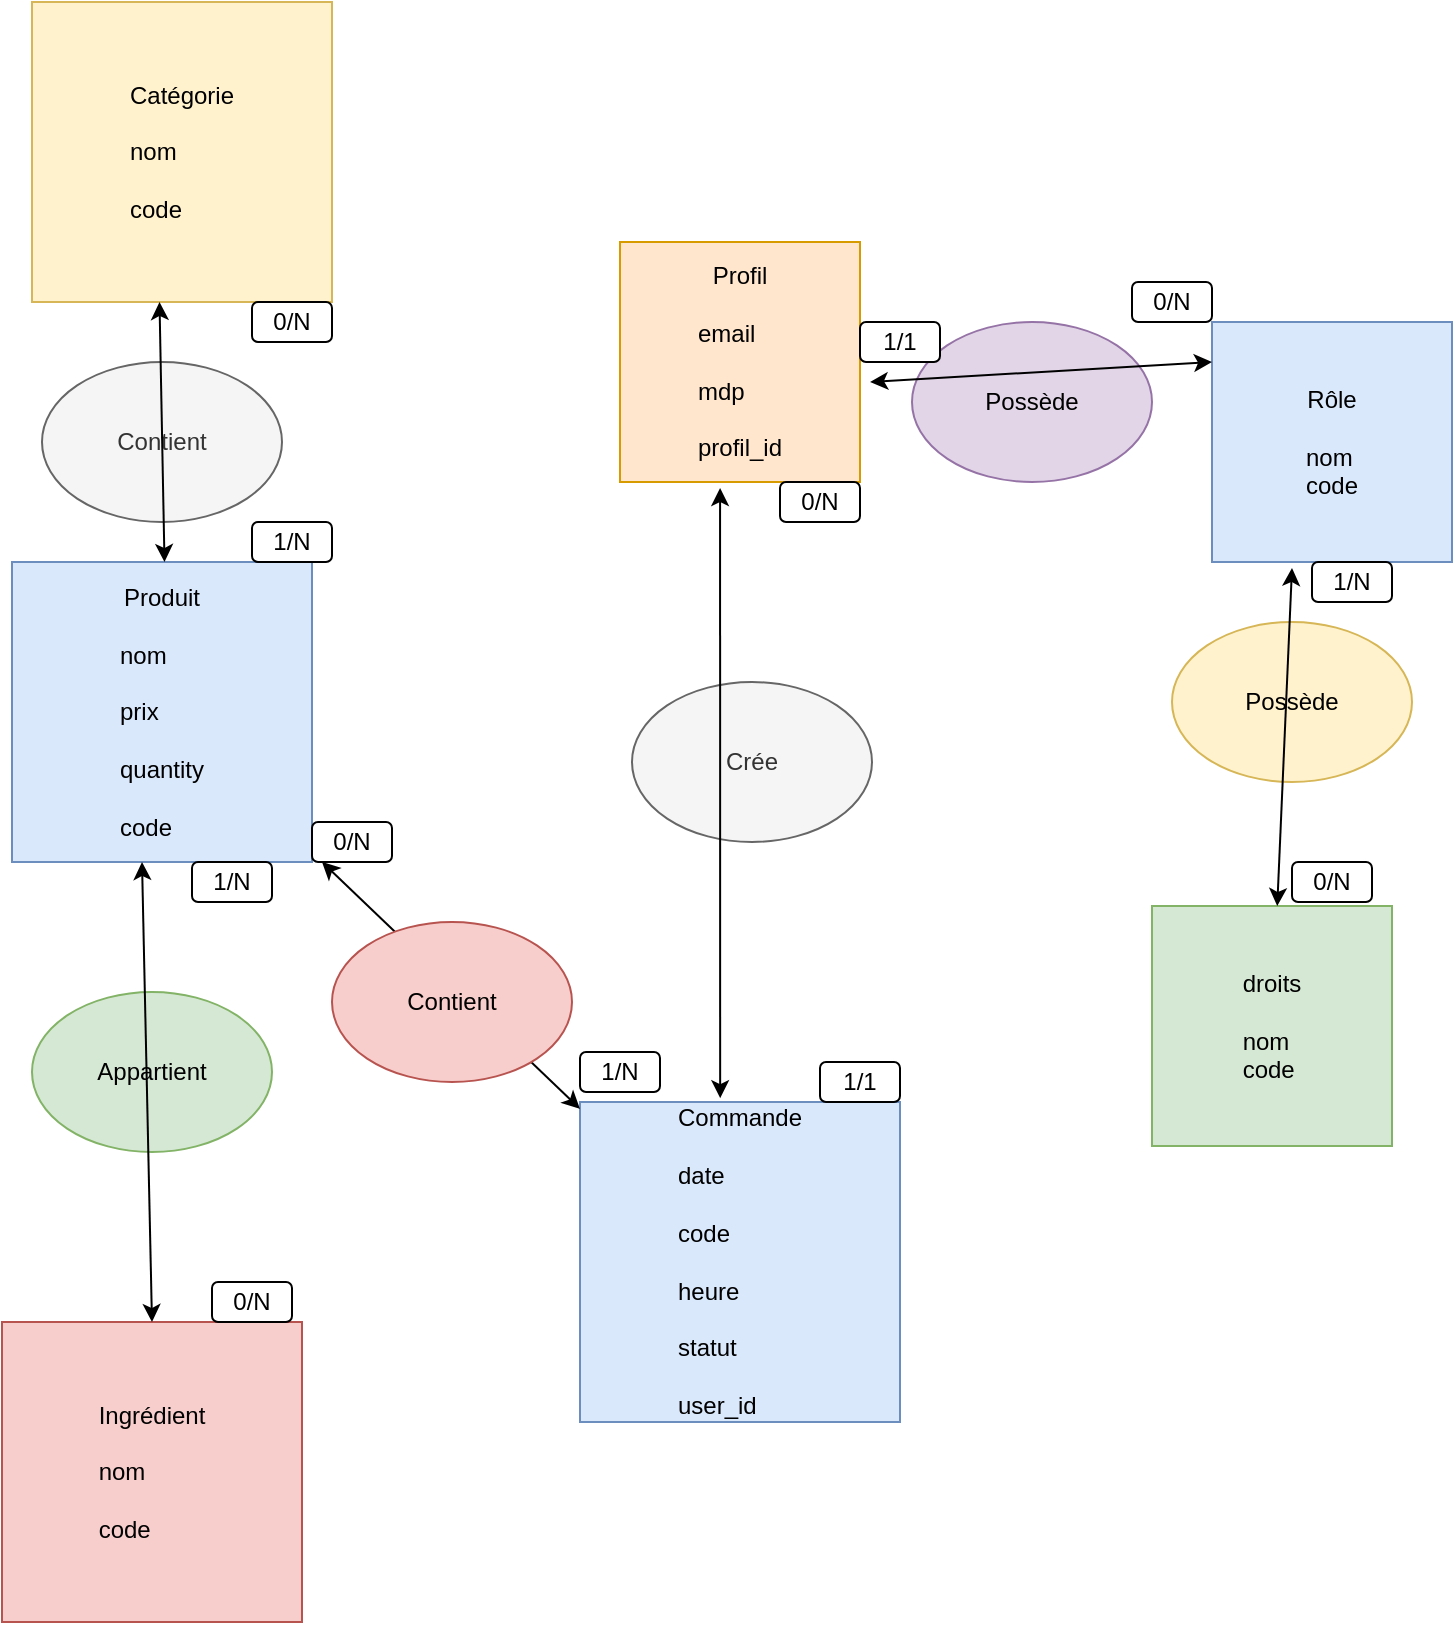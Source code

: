 <mxfile version="23.1.4" type="github">
  <diagram name="Page-1" id="_ToASv90ehKwSt9BAycF">
    <mxGraphModel dx="1434" dy="763" grid="1" gridSize="10" guides="1" tooltips="1" connect="1" arrows="1" fold="1" page="1" pageScale="1" pageWidth="827" pageHeight="1169" math="0" shadow="0">
      <root>
        <mxCell id="0" />
        <mxCell id="1" parent="0" />
        <mxCell id="9sXK3nZFc6DsjOhw4tz2-1" value="Profil&lt;br&gt;&lt;br&gt;&lt;div style=&quot;text-align: justify;&quot;&gt;&lt;span style=&quot;background-color: initial;&quot;&gt;email&lt;/span&gt;&lt;/div&gt;&lt;div style=&quot;text-align: justify;&quot;&gt;&lt;br&gt;&lt;/div&gt;&lt;div style=&quot;text-align: justify;&quot;&gt;&lt;span style=&quot;background-color: initial;&quot;&gt;mdp&lt;/span&gt;&lt;/div&gt;&lt;div style=&quot;text-align: justify;&quot;&gt;&lt;br&gt;&lt;/div&gt;&lt;div style=&quot;text-align: justify;&quot;&gt;&lt;span style=&quot;background-color: initial;&quot;&gt;profil_id&lt;/span&gt;&lt;/div&gt;" style="whiteSpace=wrap;html=1;aspect=fixed;fillColor=#ffe6cc;strokeColor=#d79b00;" vertex="1" parent="1">
          <mxGeometry x="354" y="130" width="120" height="120" as="geometry" />
        </mxCell>
        <mxCell id="9sXK3nZFc6DsjOhw4tz2-2" value="Rôle&lt;br&gt;&lt;div style=&quot;text-align: justify;&quot;&gt;&lt;br&gt;&lt;/div&gt;&lt;div style=&quot;text-align: justify;&quot;&gt;nom&lt;/div&gt;&lt;div style=&quot;text-align: justify;&quot;&gt;code&lt;/div&gt;" style="whiteSpace=wrap;html=1;aspect=fixed;fillColor=#dae8fc;strokeColor=#6c8ebf;" vertex="1" parent="1">
          <mxGeometry x="650" y="170" width="120" height="120" as="geometry" />
        </mxCell>
        <mxCell id="9sXK3nZFc6DsjOhw4tz2-3" value="droits&lt;br&gt;&lt;div style=&quot;text-align: justify;&quot;&gt;&lt;br&gt;&lt;/div&gt;&lt;div style=&quot;text-align: justify;&quot;&gt;nom&lt;/div&gt;&lt;div style=&quot;text-align: justify;&quot;&gt;code&lt;/div&gt;" style="whiteSpace=wrap;html=1;aspect=fixed;fillColor=#d5e8d4;strokeColor=#82b366;" vertex="1" parent="1">
          <mxGeometry x="620" y="462" width="120" height="120" as="geometry" />
        </mxCell>
        <mxCell id="9sXK3nZFc6DsjOhw4tz2-5" value="Commande&lt;br&gt;&lt;br&gt;&lt;div style=&quot;text-align: justify;&quot;&gt;date&lt;/div&gt;&lt;div style=&quot;text-align: justify;&quot;&gt;&lt;br&gt;&lt;/div&gt;&lt;div style=&quot;text-align: justify;&quot;&gt;code&lt;/div&gt;&lt;div style=&quot;text-align: justify;&quot;&gt;&lt;br&gt;&lt;/div&gt;&lt;div style=&quot;text-align: justify;&quot;&gt;heure&lt;/div&gt;&lt;div style=&quot;text-align: justify;&quot;&gt;&lt;br&gt;&lt;/div&gt;&lt;div style=&quot;text-align: justify;&quot;&gt;statut&lt;/div&gt;&lt;div style=&quot;text-align: justify;&quot;&gt;&lt;br&gt;&lt;/div&gt;&lt;div style=&quot;text-align: justify;&quot;&gt;user_id&lt;/div&gt;" style="whiteSpace=wrap;html=1;aspect=fixed;fillColor=#dae8fc;strokeColor=#6c8ebf;" vertex="1" parent="1">
          <mxGeometry x="334" y="560" width="160" height="160" as="geometry" />
        </mxCell>
        <mxCell id="9sXK3nZFc6DsjOhw4tz2-7" value="Produit&lt;br&gt;&lt;div style=&quot;text-align: justify;&quot;&gt;&lt;br&gt;&lt;/div&gt;&lt;div style=&quot;text-align: justify;&quot;&gt;nom&lt;/div&gt;&lt;div style=&quot;text-align: justify;&quot;&gt;&lt;br&gt;&lt;/div&gt;&lt;div style=&quot;text-align: justify;&quot;&gt;prix&lt;/div&gt;&lt;div style=&quot;text-align: justify;&quot;&gt;&lt;br&gt;&lt;/div&gt;&lt;div style=&quot;text-align: justify;&quot;&gt;quantity&lt;/div&gt;&lt;div style=&quot;text-align: justify;&quot;&gt;&lt;br&gt;&lt;/div&gt;&lt;div style=&quot;text-align: justify;&quot;&gt;code&lt;/div&gt;" style="whiteSpace=wrap;html=1;aspect=fixed;fillColor=#dae8fc;strokeColor=#6c8ebf;" vertex="1" parent="1">
          <mxGeometry x="50" y="290" width="150" height="150" as="geometry" />
        </mxCell>
        <mxCell id="9sXK3nZFc6DsjOhw4tz2-8" value="Ingrédient&lt;br&gt;&lt;div style=&quot;text-align: justify;&quot;&gt;&lt;br&gt;&lt;/div&gt;&lt;div style=&quot;text-align: justify;&quot;&gt;nom&lt;/div&gt;&lt;div style=&quot;text-align: justify;&quot;&gt;&lt;br&gt;&lt;/div&gt;&lt;div style=&quot;text-align: justify;&quot;&gt;code&lt;/div&gt;" style="whiteSpace=wrap;html=1;aspect=fixed;fillColor=#f8cecc;strokeColor=#b85450;" vertex="1" parent="1">
          <mxGeometry x="45" y="670" width="150" height="150" as="geometry" />
        </mxCell>
        <mxCell id="9sXK3nZFc6DsjOhw4tz2-10" value="Catégorie&lt;br&gt;&lt;div style=&quot;text-align: justify;&quot;&gt;&lt;br&gt;&lt;/div&gt;&lt;div style=&quot;text-align: justify;&quot;&gt;nom&lt;/div&gt;&lt;div style=&quot;text-align: justify;&quot;&gt;&lt;br&gt;&lt;/div&gt;&lt;div style=&quot;text-align: justify;&quot;&gt;code&lt;/div&gt;" style="whiteSpace=wrap;html=1;aspect=fixed;fillColor=#fff2cc;strokeColor=#d6b656;" vertex="1" parent="1">
          <mxGeometry x="60" y="10" width="150" height="150" as="geometry" />
        </mxCell>
        <mxCell id="9sXK3nZFc6DsjOhw4tz2-12" value="Crée" style="ellipse;whiteSpace=wrap;html=1;fillColor=#f5f5f5;fontColor=#333333;strokeColor=#666666;" vertex="1" parent="1">
          <mxGeometry x="360" y="350" width="120" height="80" as="geometry" />
        </mxCell>
        <mxCell id="9sXK3nZFc6DsjOhw4tz2-13" value="Appartient" style="ellipse;whiteSpace=wrap;html=1;fillColor=#d5e8d4;strokeColor=#82b366;" vertex="1" parent="1">
          <mxGeometry x="60" y="505" width="120" height="80" as="geometry" />
        </mxCell>
        <mxCell id="9sXK3nZFc6DsjOhw4tz2-14" value="Contient" style="ellipse;whiteSpace=wrap;html=1;fillColor=#f5f5f5;fontColor=#333333;strokeColor=#666666;" vertex="1" parent="1">
          <mxGeometry x="65" y="190" width="120" height="80" as="geometry" />
        </mxCell>
        <mxCell id="9sXK3nZFc6DsjOhw4tz2-16" value="Possède" style="ellipse;whiteSpace=wrap;html=1;fillColor=#e1d5e7;strokeColor=#9673a6;" vertex="1" parent="1">
          <mxGeometry x="500" y="170" width="120" height="80" as="geometry" />
        </mxCell>
        <mxCell id="9sXK3nZFc6DsjOhw4tz2-17" value="Possède" style="ellipse;whiteSpace=wrap;html=1;fillColor=#fff2cc;strokeColor=#d6b656;" vertex="1" parent="1">
          <mxGeometry x="630" y="320" width="120" height="80" as="geometry" />
        </mxCell>
        <mxCell id="9sXK3nZFc6DsjOhw4tz2-19" value="" style="endArrow=classic;startArrow=classic;html=1;rounded=0;" edge="1" parent="1" target="9sXK3nZFc6DsjOhw4tz2-5">
          <mxGeometry width="50" height="50" relative="1" as="geometry">
            <mxPoint x="205" y="440" as="sourcePoint" />
            <mxPoint x="255" y="390" as="targetPoint" />
          </mxGeometry>
        </mxCell>
        <mxCell id="9sXK3nZFc6DsjOhw4tz2-20" value="Contient" style="ellipse;whiteSpace=wrap;html=1;fillColor=#f8cecc;strokeColor=#b85450;" vertex="1" parent="1">
          <mxGeometry x="210" y="470" width="120" height="80" as="geometry" />
        </mxCell>
        <mxCell id="9sXK3nZFc6DsjOhw4tz2-22" value="" style="endArrow=classic;startArrow=classic;html=1;rounded=0;exitX=1.042;exitY=0.583;exitDx=0;exitDy=0;exitPerimeter=0;" edge="1" parent="1" source="9sXK3nZFc6DsjOhw4tz2-1">
          <mxGeometry width="50" height="50" relative="1" as="geometry">
            <mxPoint x="610" y="240" as="sourcePoint" />
            <mxPoint x="650" y="190" as="targetPoint" />
          </mxGeometry>
        </mxCell>
        <mxCell id="9sXK3nZFc6DsjOhw4tz2-23" value="" style="endArrow=classic;startArrow=classic;html=1;rounded=0;entryX=0.417;entryY=1.025;entryDx=0;entryDy=0;entryPerimeter=0;exitX=0.438;exitY=-0.012;exitDx=0;exitDy=0;exitPerimeter=0;" edge="1" parent="1" source="9sXK3nZFc6DsjOhw4tz2-5" target="9sXK3nZFc6DsjOhw4tz2-1">
          <mxGeometry width="50" height="50" relative="1" as="geometry">
            <mxPoint x="390" y="370" as="sourcePoint" />
            <mxPoint x="440" y="320" as="targetPoint" />
          </mxGeometry>
        </mxCell>
        <mxCell id="9sXK3nZFc6DsjOhw4tz2-24" value="" style="endArrow=classic;startArrow=classic;html=1;rounded=0;" edge="1" parent="1" source="9sXK3nZFc6DsjOhw4tz2-3">
          <mxGeometry width="50" height="50" relative="1" as="geometry">
            <mxPoint x="655" y="340" as="sourcePoint" />
            <mxPoint x="690" y="293" as="targetPoint" />
          </mxGeometry>
        </mxCell>
        <mxCell id="9sXK3nZFc6DsjOhw4tz2-26" value="" style="endArrow=classic;startArrow=classic;html=1;rounded=0;exitX=0.5;exitY=0;exitDx=0;exitDy=0;" edge="1" parent="1" source="9sXK3nZFc6DsjOhw4tz2-8">
          <mxGeometry width="50" height="50" relative="1" as="geometry">
            <mxPoint x="125" y="660" as="sourcePoint" />
            <mxPoint x="115" y="440" as="targetPoint" />
          </mxGeometry>
        </mxCell>
        <mxCell id="9sXK3nZFc6DsjOhw4tz2-27" value="" style="endArrow=classic;startArrow=classic;html=1;rounded=0;entryX=0.25;entryY=1;entryDx=0;entryDy=0;" edge="1" parent="1">
          <mxGeometry width="50" height="50" relative="1" as="geometry">
            <mxPoint x="126.25" y="290" as="sourcePoint" />
            <mxPoint x="123.75" y="160" as="targetPoint" />
          </mxGeometry>
        </mxCell>
        <mxCell id="9sXK3nZFc6DsjOhw4tz2-29" value="0/N" style="rounded=1;whiteSpace=wrap;html=1;" vertex="1" parent="1">
          <mxGeometry x="170" y="160" width="40" height="20" as="geometry" />
        </mxCell>
        <mxCell id="9sXK3nZFc6DsjOhw4tz2-30" value="1/N" style="rounded=1;whiteSpace=wrap;html=1;" vertex="1" parent="1">
          <mxGeometry x="170" y="270" width="40" height="20" as="geometry" />
        </mxCell>
        <mxCell id="9sXK3nZFc6DsjOhw4tz2-31" value="1/N" style="rounded=1;whiteSpace=wrap;html=1;" vertex="1" parent="1">
          <mxGeometry x="140" y="440" width="40" height="20" as="geometry" />
        </mxCell>
        <mxCell id="9sXK3nZFc6DsjOhw4tz2-32" value="0/N" style="rounded=1;whiteSpace=wrap;html=1;" vertex="1" parent="1">
          <mxGeometry x="150" y="650" width="40" height="20" as="geometry" />
        </mxCell>
        <mxCell id="9sXK3nZFc6DsjOhw4tz2-33" value="0/N" style="rounded=1;whiteSpace=wrap;html=1;" vertex="1" parent="1">
          <mxGeometry x="434" y="250" width="40" height="20" as="geometry" />
        </mxCell>
        <mxCell id="9sXK3nZFc6DsjOhw4tz2-34" value="1/1" style="rounded=1;whiteSpace=wrap;html=1;" vertex="1" parent="1">
          <mxGeometry x="454" y="540" width="40" height="20" as="geometry" />
        </mxCell>
        <mxCell id="9sXK3nZFc6DsjOhw4tz2-35" value="0/N" style="rounded=1;whiteSpace=wrap;html=1;" vertex="1" parent="1">
          <mxGeometry x="200" y="420" width="40" height="20" as="geometry" />
        </mxCell>
        <mxCell id="9sXK3nZFc6DsjOhw4tz2-36" value="1/N" style="rounded=1;whiteSpace=wrap;html=1;" vertex="1" parent="1">
          <mxGeometry x="334" y="535" width="40" height="20" as="geometry" />
        </mxCell>
        <mxCell id="9sXK3nZFc6DsjOhw4tz2-37" value="1/1" style="rounded=1;whiteSpace=wrap;html=1;" vertex="1" parent="1">
          <mxGeometry x="474" y="170" width="40" height="20" as="geometry" />
        </mxCell>
        <mxCell id="9sXK3nZFc6DsjOhw4tz2-38" value="0/N" style="rounded=1;whiteSpace=wrap;html=1;" vertex="1" parent="1">
          <mxGeometry x="610" y="150" width="40" height="20" as="geometry" />
        </mxCell>
        <mxCell id="9sXK3nZFc6DsjOhw4tz2-39" value="1/N" style="rounded=1;whiteSpace=wrap;html=1;" vertex="1" parent="1">
          <mxGeometry x="700" y="290" width="40" height="20" as="geometry" />
        </mxCell>
        <mxCell id="9sXK3nZFc6DsjOhw4tz2-40" value="0/N" style="rounded=1;whiteSpace=wrap;html=1;" vertex="1" parent="1">
          <mxGeometry x="690" y="440" width="40" height="20" as="geometry" />
        </mxCell>
      </root>
    </mxGraphModel>
  </diagram>
</mxfile>
